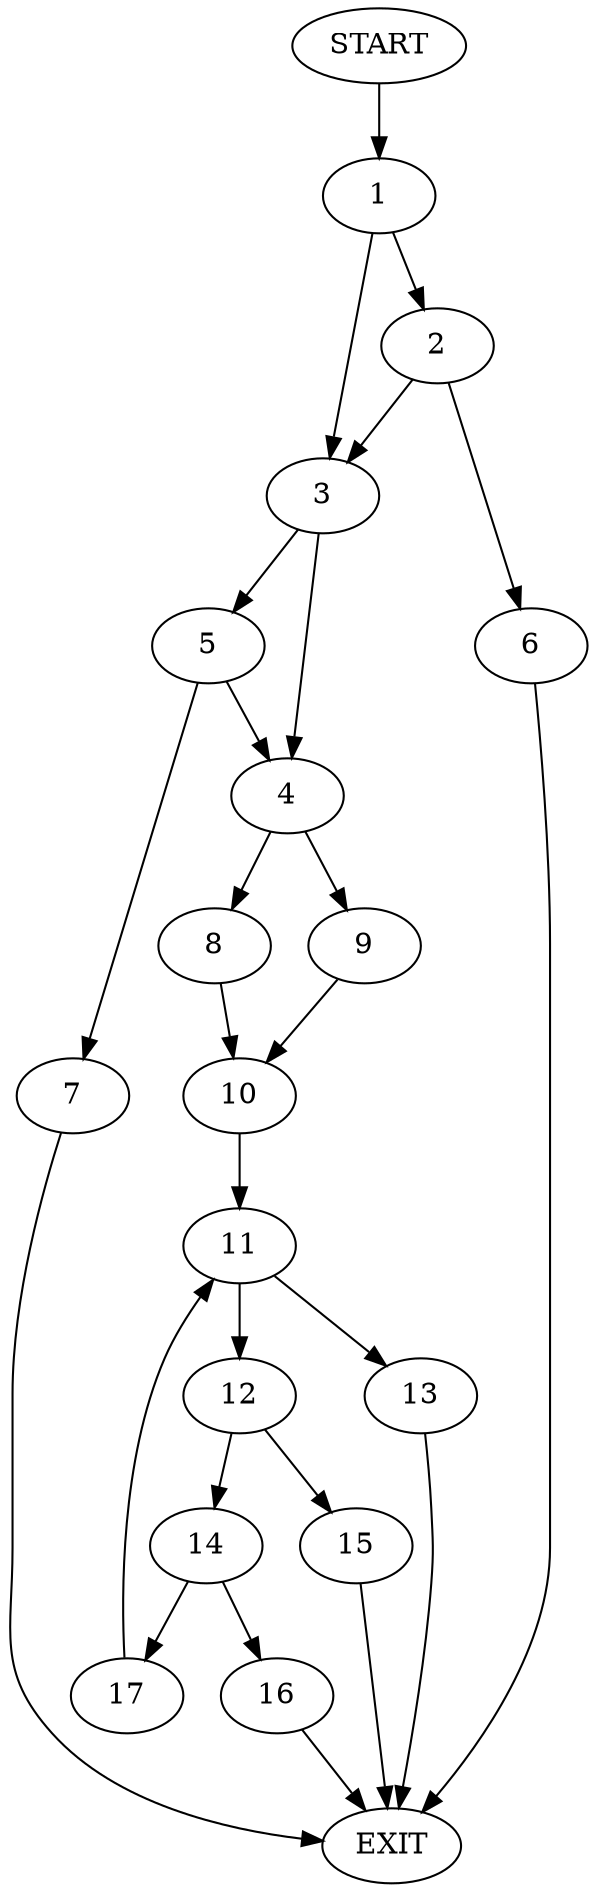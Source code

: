 digraph {
0 [label="START"]
18 [label="EXIT"]
0 -> 1
1 -> 2
1 -> 3
3 -> 4
3 -> 5
2 -> 3
2 -> 6
6 -> 18
5 -> 4
5 -> 7
4 -> 8
4 -> 9
7 -> 18
8 -> 10
9 -> 10
10 -> 11
11 -> 12
11 -> 13
13 -> 18
12 -> 14
12 -> 15
15 -> 18
14 -> 16
14 -> 17
17 -> 11
16 -> 18
}

